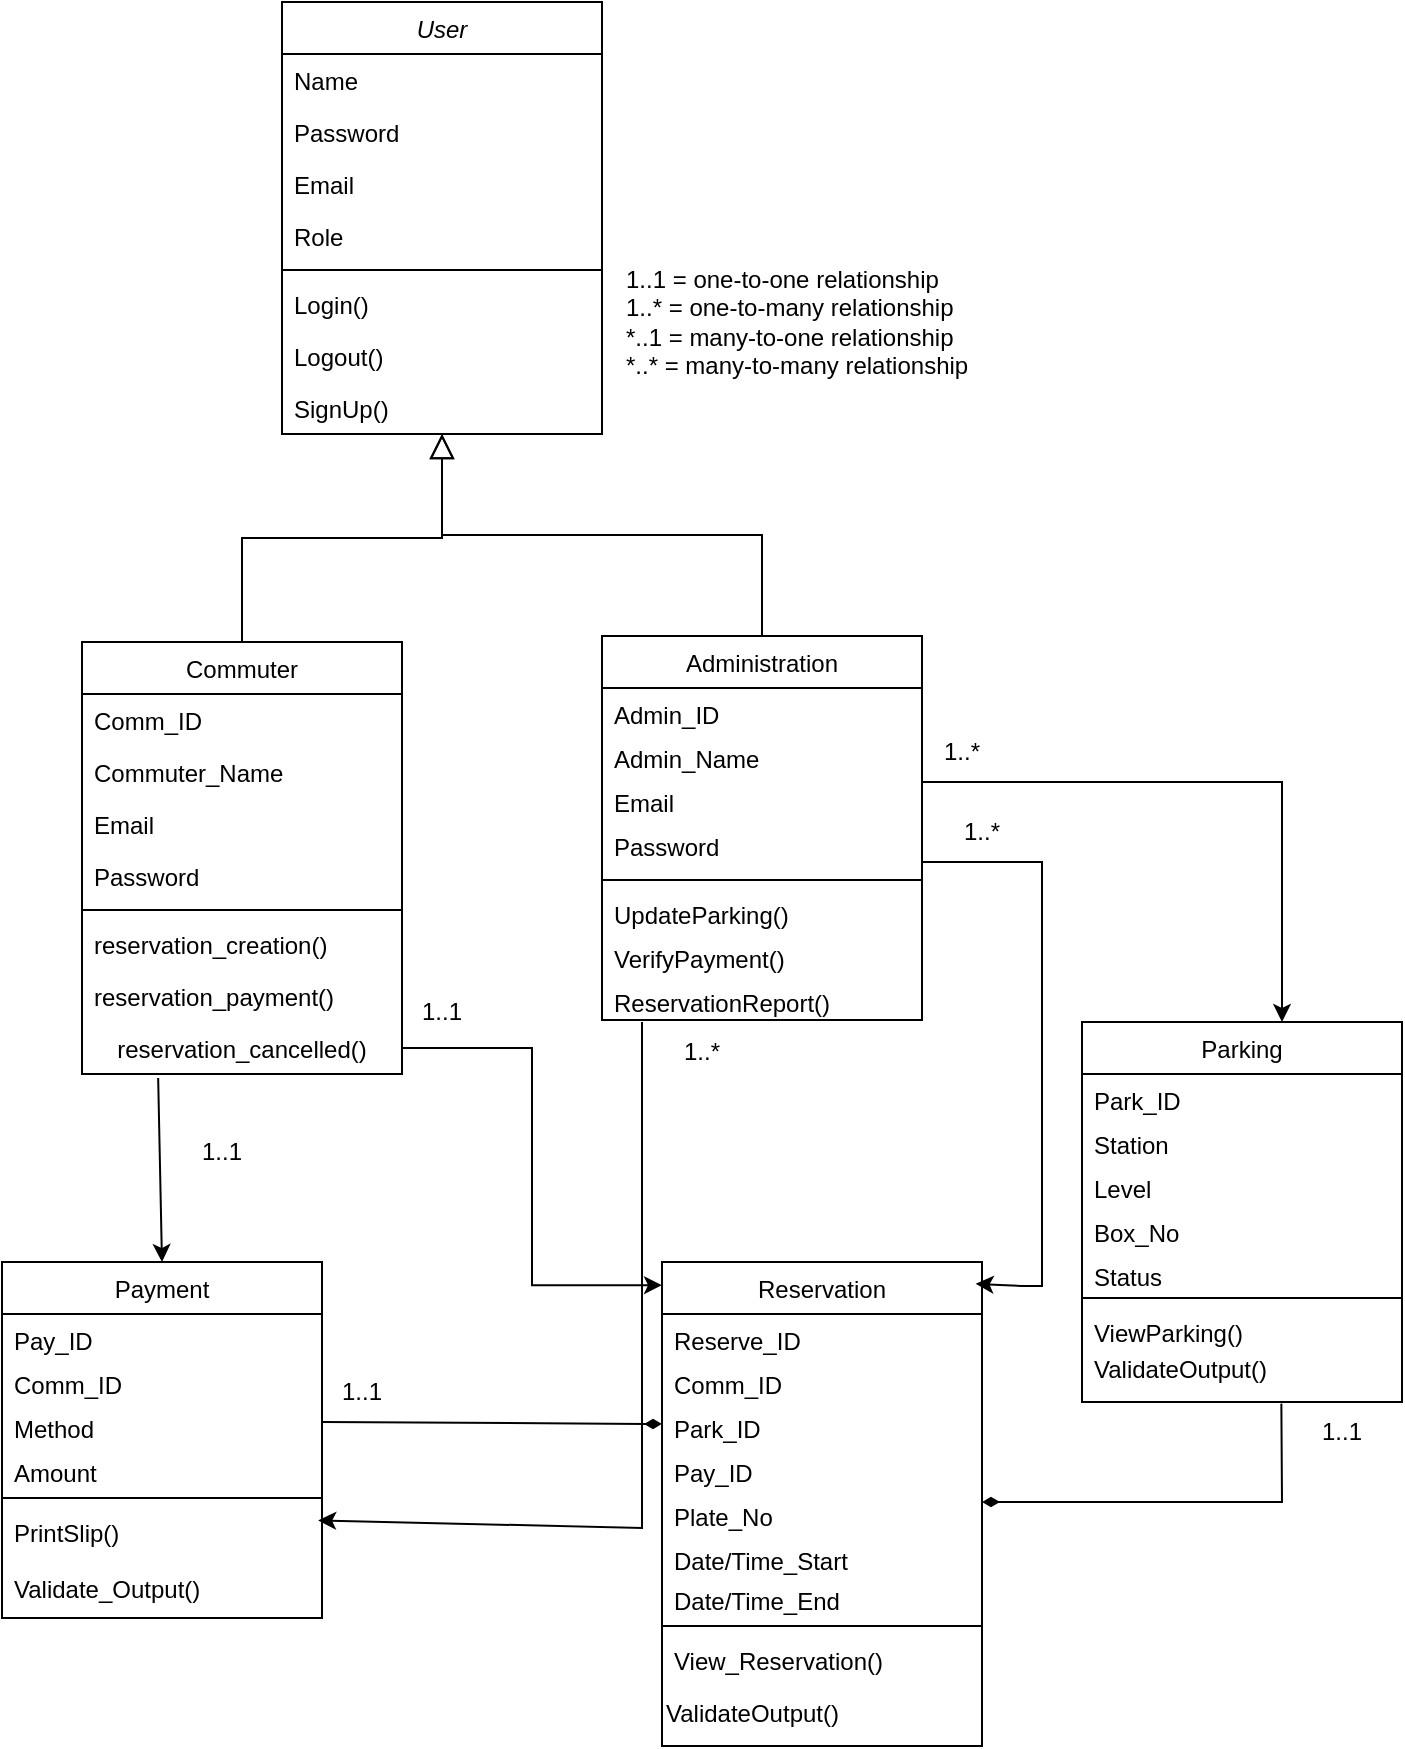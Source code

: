 <mxfile version="24.7.17">
  <diagram id="C5RBs43oDa-KdzZeNtuy" name="Page-1">
    <mxGraphModel dx="600" dy="349" grid="1" gridSize="10" guides="1" tooltips="1" connect="1" arrows="1" fold="1" page="0" pageScale="1" pageWidth="827" pageHeight="1169" math="0" shadow="0">
      <root>
        <mxCell id="WIyWlLk6GJQsqaUBKTNV-0" />
        <mxCell id="WIyWlLk6GJQsqaUBKTNV-1" parent="WIyWlLk6GJQsqaUBKTNV-0" />
        <mxCell id="zkfFHV4jXpPFQw0GAbJ--0" value="User" style="swimlane;fontStyle=2;align=center;verticalAlign=top;childLayout=stackLayout;horizontal=1;startSize=26;horizontalStack=0;resizeParent=1;resizeLast=0;collapsible=1;marginBottom=0;rounded=0;shadow=0;strokeWidth=1;" parent="WIyWlLk6GJQsqaUBKTNV-1" vertex="1">
          <mxGeometry x="220" y="130" width="160" height="216" as="geometry">
            <mxRectangle x="230" y="140" width="160" height="26" as="alternateBounds" />
          </mxGeometry>
        </mxCell>
        <mxCell id="zkfFHV4jXpPFQw0GAbJ--1" value="Name" style="text;align=left;verticalAlign=top;spacingLeft=4;spacingRight=4;overflow=hidden;rotatable=0;points=[[0,0.5],[1,0.5]];portConstraint=eastwest;" parent="zkfFHV4jXpPFQw0GAbJ--0" vertex="1">
          <mxGeometry y="26" width="160" height="26" as="geometry" />
        </mxCell>
        <mxCell id="zkfFHV4jXpPFQw0GAbJ--2" value="Password" style="text;align=left;verticalAlign=top;spacingLeft=4;spacingRight=4;overflow=hidden;rotatable=0;points=[[0,0.5],[1,0.5]];portConstraint=eastwest;rounded=0;shadow=0;html=0;" parent="zkfFHV4jXpPFQw0GAbJ--0" vertex="1">
          <mxGeometry y="52" width="160" height="26" as="geometry" />
        </mxCell>
        <mxCell id="zkfFHV4jXpPFQw0GAbJ--3" value="Email" style="text;align=left;verticalAlign=top;spacingLeft=4;spacingRight=4;overflow=hidden;rotatable=0;points=[[0,0.5],[1,0.5]];portConstraint=eastwest;rounded=0;shadow=0;html=0;" parent="zkfFHV4jXpPFQw0GAbJ--0" vertex="1">
          <mxGeometry y="78" width="160" height="26" as="geometry" />
        </mxCell>
        <mxCell id="ViRK7oI7fKL4j1NrzcXC-0" value="Role" style="text;align=left;verticalAlign=top;spacingLeft=4;spacingRight=4;overflow=hidden;rotatable=0;points=[[0,0.5],[1,0.5]];portConstraint=eastwest;rounded=0;shadow=0;html=0;" parent="zkfFHV4jXpPFQw0GAbJ--0" vertex="1">
          <mxGeometry y="104" width="160" height="26" as="geometry" />
        </mxCell>
        <mxCell id="zkfFHV4jXpPFQw0GAbJ--4" value="" style="line;html=1;strokeWidth=1;align=left;verticalAlign=middle;spacingTop=-1;spacingLeft=3;spacingRight=3;rotatable=0;labelPosition=right;points=[];portConstraint=eastwest;" parent="zkfFHV4jXpPFQw0GAbJ--0" vertex="1">
          <mxGeometry y="130" width="160" height="8" as="geometry" />
        </mxCell>
        <mxCell id="zkfFHV4jXpPFQw0GAbJ--5" value="Login()" style="text;align=left;verticalAlign=top;spacingLeft=4;spacingRight=4;overflow=hidden;rotatable=0;points=[[0,0.5],[1,0.5]];portConstraint=eastwest;" parent="zkfFHV4jXpPFQw0GAbJ--0" vertex="1">
          <mxGeometry y="138" width="160" height="26" as="geometry" />
        </mxCell>
        <mxCell id="aDv1AkRosCCKLG4tPooD-1" value="Logout()" style="text;align=left;verticalAlign=top;spacingLeft=4;spacingRight=4;overflow=hidden;rotatable=0;points=[[0,0.5],[1,0.5]];portConstraint=eastwest;" parent="zkfFHV4jXpPFQw0GAbJ--0" vertex="1">
          <mxGeometry y="164" width="160" height="26" as="geometry" />
        </mxCell>
        <mxCell id="aDv1AkRosCCKLG4tPooD-3" value="SignUp()" style="text;align=left;verticalAlign=top;spacingLeft=4;spacingRight=4;overflow=hidden;rotatable=0;points=[[0,0.5],[1,0.5]];portConstraint=eastwest;" parent="zkfFHV4jXpPFQw0GAbJ--0" vertex="1">
          <mxGeometry y="190" width="160" height="26" as="geometry" />
        </mxCell>
        <mxCell id="zkfFHV4jXpPFQw0GAbJ--6" value="Commuter" style="swimlane;fontStyle=0;align=center;verticalAlign=top;childLayout=stackLayout;horizontal=1;startSize=26;horizontalStack=0;resizeParent=1;resizeLast=0;collapsible=1;marginBottom=0;rounded=0;shadow=0;strokeWidth=1;" parent="WIyWlLk6GJQsqaUBKTNV-1" vertex="1">
          <mxGeometry x="120" y="450" width="160" height="216" as="geometry">
            <mxRectangle x="130" y="380" width="160" height="26" as="alternateBounds" />
          </mxGeometry>
        </mxCell>
        <mxCell id="zkfFHV4jXpPFQw0GAbJ--7" value="Comm_ID" style="text;align=left;verticalAlign=top;spacingLeft=4;spacingRight=4;overflow=hidden;rotatable=0;points=[[0,0.5],[1,0.5]];portConstraint=eastwest;" parent="zkfFHV4jXpPFQw0GAbJ--6" vertex="1">
          <mxGeometry y="26" width="160" height="26" as="geometry" />
        </mxCell>
        <mxCell id="zkfFHV4jXpPFQw0GAbJ--8" value="Commuter_Name" style="text;align=left;verticalAlign=top;spacingLeft=4;spacingRight=4;overflow=hidden;rotatable=0;points=[[0,0.5],[1,0.5]];portConstraint=eastwest;rounded=0;shadow=0;html=0;" parent="zkfFHV4jXpPFQw0GAbJ--6" vertex="1">
          <mxGeometry y="52" width="160" height="26" as="geometry" />
        </mxCell>
        <mxCell id="aDv1AkRosCCKLG4tPooD-6" value="Email" style="text;align=left;verticalAlign=top;spacingLeft=4;spacingRight=4;overflow=hidden;rotatable=0;points=[[0,0.5],[1,0.5]];portConstraint=eastwest;rounded=0;shadow=0;html=0;" parent="zkfFHV4jXpPFQw0GAbJ--6" vertex="1">
          <mxGeometry y="78" width="160" height="26" as="geometry" />
        </mxCell>
        <mxCell id="ViRK7oI7fKL4j1NrzcXC-1" value="Password" style="text;align=left;verticalAlign=top;spacingLeft=4;spacingRight=4;overflow=hidden;rotatable=0;points=[[0,0.5],[1,0.5]];portConstraint=eastwest;rounded=0;shadow=0;html=0;" parent="zkfFHV4jXpPFQw0GAbJ--6" vertex="1">
          <mxGeometry y="104" width="160" height="26" as="geometry" />
        </mxCell>
        <mxCell id="zkfFHV4jXpPFQw0GAbJ--9" value="" style="line;html=1;strokeWidth=1;align=left;verticalAlign=middle;spacingTop=-1;spacingLeft=3;spacingRight=3;rotatable=0;labelPosition=right;points=[];portConstraint=eastwest;" parent="zkfFHV4jXpPFQw0GAbJ--6" vertex="1">
          <mxGeometry y="130" width="160" height="8" as="geometry" />
        </mxCell>
        <mxCell id="zkfFHV4jXpPFQw0GAbJ--11" value="reservation_creation()" style="text;align=left;verticalAlign=top;spacingLeft=4;spacingRight=4;overflow=hidden;rotatable=0;points=[[0,0.5],[1,0.5]];portConstraint=eastwest;whiteSpace=wrap;" parent="zkfFHV4jXpPFQw0GAbJ--6" vertex="1">
          <mxGeometry y="138" width="160" height="26" as="geometry" />
        </mxCell>
        <mxCell id="aDv1AkRosCCKLG4tPooD-7" value="reservation_payment()" style="text;align=left;verticalAlign=top;spacingLeft=4;spacingRight=4;overflow=hidden;rotatable=0;points=[[0,0.5],[1,0.5]];portConstraint=eastwest;" parent="zkfFHV4jXpPFQw0GAbJ--6" vertex="1">
          <mxGeometry y="164" width="160" height="26" as="geometry" />
        </mxCell>
        <mxCell id="aDv1AkRosCCKLG4tPooD-8" value="reservation_cancelled()" style="text;align=center;verticalAlign=top;spacingLeft=4;spacingRight=4;overflow=hidden;rotatable=0;points=[[0,0.5],[1,0.5]];portConstraint=eastwest;" parent="zkfFHV4jXpPFQw0GAbJ--6" vertex="1">
          <mxGeometry y="190" width="160" height="26" as="geometry" />
        </mxCell>
        <mxCell id="zkfFHV4jXpPFQw0GAbJ--12" value="" style="endArrow=block;endSize=10;endFill=0;shadow=0;strokeWidth=1;rounded=0;curved=0;edgeStyle=elbowEdgeStyle;elbow=vertical;" parent="WIyWlLk6GJQsqaUBKTNV-1" source="zkfFHV4jXpPFQw0GAbJ--6" target="zkfFHV4jXpPFQw0GAbJ--0" edge="1">
          <mxGeometry width="160" relative="1" as="geometry">
            <mxPoint x="200" y="203" as="sourcePoint" />
            <mxPoint x="200" y="203" as="targetPoint" />
          </mxGeometry>
        </mxCell>
        <mxCell id="zkfFHV4jXpPFQw0GAbJ--13" value="Administration" style="swimlane;fontStyle=0;align=center;verticalAlign=top;childLayout=stackLayout;horizontal=1;startSize=26;horizontalStack=0;resizeParent=1;resizeLast=0;collapsible=1;marginBottom=0;rounded=0;shadow=0;strokeWidth=1;" parent="WIyWlLk6GJQsqaUBKTNV-1" vertex="1">
          <mxGeometry x="380" y="447" width="160" height="192" as="geometry">
            <mxRectangle x="340" y="380" width="170" height="26" as="alternateBounds" />
          </mxGeometry>
        </mxCell>
        <mxCell id="zkfFHV4jXpPFQw0GAbJ--14" value="Admin_ID" style="text;align=left;verticalAlign=top;spacingLeft=4;spacingRight=4;overflow=hidden;rotatable=0;points=[[0,0.5],[1,0.5]];portConstraint=eastwest;" parent="zkfFHV4jXpPFQw0GAbJ--13" vertex="1">
          <mxGeometry y="26" width="160" height="22" as="geometry" />
        </mxCell>
        <mxCell id="aDv1AkRosCCKLG4tPooD-9" value="Admin_Name" style="text;align=left;verticalAlign=top;spacingLeft=4;spacingRight=4;overflow=hidden;rotatable=0;points=[[0,0.5],[1,0.5]];portConstraint=eastwest;" parent="zkfFHV4jXpPFQw0GAbJ--13" vertex="1">
          <mxGeometry y="48" width="160" height="22" as="geometry" />
        </mxCell>
        <mxCell id="aDv1AkRosCCKLG4tPooD-12" value="Email" style="text;align=left;verticalAlign=top;spacingLeft=4;spacingRight=4;overflow=hidden;rotatable=0;points=[[0,0.5],[1,0.5]];portConstraint=eastwest;" parent="zkfFHV4jXpPFQw0GAbJ--13" vertex="1">
          <mxGeometry y="70" width="160" height="22" as="geometry" />
        </mxCell>
        <mxCell id="ViRK7oI7fKL4j1NrzcXC-2" value="Password" style="text;align=left;verticalAlign=top;spacingLeft=4;spacingRight=4;overflow=hidden;rotatable=0;points=[[0,0.5],[1,0.5]];portConstraint=eastwest;rounded=0;shadow=0;html=0;" parent="zkfFHV4jXpPFQw0GAbJ--13" vertex="1">
          <mxGeometry y="92" width="160" height="26" as="geometry" />
        </mxCell>
        <mxCell id="zkfFHV4jXpPFQw0GAbJ--15" value="" style="line;html=1;strokeWidth=1;align=left;verticalAlign=middle;spacingTop=-1;spacingLeft=3;spacingRight=3;rotatable=0;labelPosition=right;points=[];portConstraint=eastwest;" parent="zkfFHV4jXpPFQw0GAbJ--13" vertex="1">
          <mxGeometry y="118" width="160" height="8" as="geometry" />
        </mxCell>
        <mxCell id="aDv1AkRosCCKLG4tPooD-10" value="UpdateParking()" style="text;align=left;verticalAlign=top;spacingLeft=4;spacingRight=4;overflow=hidden;rotatable=0;points=[[0,0.5],[1,0.5]];portConstraint=eastwest;" parent="zkfFHV4jXpPFQw0GAbJ--13" vertex="1">
          <mxGeometry y="126" width="160" height="22" as="geometry" />
        </mxCell>
        <mxCell id="aDv1AkRosCCKLG4tPooD-13" value="VerifyPayment()" style="text;align=left;verticalAlign=top;spacingLeft=4;spacingRight=4;overflow=hidden;rotatable=0;points=[[0,0.5],[1,0.5]];portConstraint=eastwest;" parent="zkfFHV4jXpPFQw0GAbJ--13" vertex="1">
          <mxGeometry y="148" width="160" height="22" as="geometry" />
        </mxCell>
        <mxCell id="AZ-A1LtW8q107fS81VR0-0" value="ReservationReport()" style="text;align=left;verticalAlign=top;spacingLeft=4;spacingRight=4;overflow=hidden;rotatable=0;points=[[0,0.5],[1,0.5]];portConstraint=eastwest;" parent="zkfFHV4jXpPFQw0GAbJ--13" vertex="1">
          <mxGeometry y="170" width="160" height="22" as="geometry" />
        </mxCell>
        <mxCell id="zkfFHV4jXpPFQw0GAbJ--16" value="" style="endArrow=block;endSize=10;endFill=0;shadow=0;strokeWidth=1;rounded=0;curved=0;edgeStyle=elbowEdgeStyle;elbow=vertical;" parent="WIyWlLk6GJQsqaUBKTNV-1" source="zkfFHV4jXpPFQw0GAbJ--13" target="zkfFHV4jXpPFQw0GAbJ--0" edge="1">
          <mxGeometry width="160" relative="1" as="geometry">
            <mxPoint x="210" y="373" as="sourcePoint" />
            <mxPoint x="310" y="271" as="targetPoint" />
            <Array as="points" />
          </mxGeometry>
        </mxCell>
        <mxCell id="aDv1AkRosCCKLG4tPooD-15" value="Reservation" style="swimlane;fontStyle=0;align=center;verticalAlign=top;childLayout=stackLayout;horizontal=1;startSize=26;horizontalStack=0;resizeParent=1;resizeLast=0;collapsible=1;marginBottom=0;rounded=0;shadow=0;strokeWidth=1;" parent="WIyWlLk6GJQsqaUBKTNV-1" vertex="1">
          <mxGeometry x="410" y="760" width="160" height="242" as="geometry">
            <mxRectangle x="340" y="380" width="170" height="26" as="alternateBounds" />
          </mxGeometry>
        </mxCell>
        <mxCell id="aDv1AkRosCCKLG4tPooD-16" value="Reserve_ID" style="text;align=left;verticalAlign=top;spacingLeft=4;spacingRight=4;overflow=hidden;rotatable=0;points=[[0,0.5],[1,0.5]];portConstraint=eastwest;" parent="aDv1AkRosCCKLG4tPooD-15" vertex="1">
          <mxGeometry y="26" width="160" height="22" as="geometry" />
        </mxCell>
        <mxCell id="dKrPLsF5q_KKnBjpNpJ5-7" value="Comm_ID" style="text;align=left;verticalAlign=top;spacingLeft=4;spacingRight=4;overflow=hidden;rotatable=0;points=[[0,0.5],[1,0.5]];portConstraint=eastwest;" parent="aDv1AkRosCCKLG4tPooD-15" vertex="1">
          <mxGeometry y="48" width="160" height="22" as="geometry" />
        </mxCell>
        <mxCell id="dKrPLsF5q_KKnBjpNpJ5-10" value="Park_ID" style="text;align=left;verticalAlign=top;spacingLeft=4;spacingRight=4;overflow=hidden;rotatable=0;points=[[0,0.5],[1,0.5]];portConstraint=eastwest;" parent="aDv1AkRosCCKLG4tPooD-15" vertex="1">
          <mxGeometry y="70" width="160" height="22" as="geometry" />
        </mxCell>
        <mxCell id="dKrPLsF5q_KKnBjpNpJ5-9" value="Pay_ID" style="text;align=left;verticalAlign=top;spacingLeft=4;spacingRight=4;overflow=hidden;rotatable=0;points=[[0,0.5],[1,0.5]];portConstraint=eastwest;" parent="aDv1AkRosCCKLG4tPooD-15" vertex="1">
          <mxGeometry y="92" width="160" height="22" as="geometry" />
        </mxCell>
        <mxCell id="hHhvHuqFeYjcFd_zCg6W-0" value="Plate_No" style="text;align=left;verticalAlign=top;spacingLeft=4;spacingRight=4;overflow=hidden;rotatable=0;points=[[0,0.5],[1,0.5]];portConstraint=eastwest;" parent="aDv1AkRosCCKLG4tPooD-15" vertex="1">
          <mxGeometry y="114" width="160" height="22" as="geometry" />
        </mxCell>
        <mxCell id="aDv1AkRosCCKLG4tPooD-17" value="Date/Time_Start" style="text;align=left;verticalAlign=top;spacingLeft=4;spacingRight=4;overflow=hidden;rotatable=0;points=[[0,0.5],[1,0.5]];portConstraint=eastwest;" parent="aDv1AkRosCCKLG4tPooD-15" vertex="1">
          <mxGeometry y="136" width="160" height="20" as="geometry" />
        </mxCell>
        <mxCell id="aDv1AkRosCCKLG4tPooD-18" value="Date/Time_End" style="text;align=left;verticalAlign=top;spacingLeft=4;spacingRight=4;overflow=hidden;rotatable=0;points=[[0,0.5],[1,0.5]];portConstraint=eastwest;" parent="aDv1AkRosCCKLG4tPooD-15" vertex="1">
          <mxGeometry y="156" width="160" height="22" as="geometry" />
        </mxCell>
        <mxCell id="aDv1AkRosCCKLG4tPooD-19" value="" style="line;html=1;strokeWidth=1;align=left;verticalAlign=middle;spacingTop=-1;spacingLeft=3;spacingRight=3;rotatable=0;labelPosition=right;points=[];portConstraint=eastwest;" parent="aDv1AkRosCCKLG4tPooD-15" vertex="1">
          <mxGeometry y="178" width="160" height="8" as="geometry" />
        </mxCell>
        <mxCell id="aDv1AkRosCCKLG4tPooD-20" value="View_Reservation()" style="text;align=left;verticalAlign=top;spacingLeft=4;spacingRight=4;overflow=hidden;rotatable=0;points=[[0,0.5],[1,0.5]];portConstraint=eastwest;" parent="aDv1AkRosCCKLG4tPooD-15" vertex="1">
          <mxGeometry y="186" width="160" height="26" as="geometry" />
        </mxCell>
        <mxCell id="AZ-A1LtW8q107fS81VR0-1" value="&lt;span style=&quot;text-wrap: nowrap;&quot;&gt;ValidateOutput()&lt;/span&gt;" style="text;whiteSpace=wrap;html=1;align=left;" parent="aDv1AkRosCCKLG4tPooD-15" vertex="1">
          <mxGeometry y="212" width="160" height="30" as="geometry" />
        </mxCell>
        <mxCell id="dKrPLsF5q_KKnBjpNpJ5-25" value="" style="edgeStyle=orthogonalEdgeStyle;rounded=0;orthogonalLoop=1;jettySize=auto;html=1;exitX=0;exitY=0.048;exitDx=0;exitDy=0;exitPerimeter=0;startArrow=classic;startFill=1;endArrow=none;endFill=0;" parent="WIyWlLk6GJQsqaUBKTNV-1" source="aDv1AkRosCCKLG4tPooD-15" target="aDv1AkRosCCKLG4tPooD-8" edge="1">
          <mxGeometry relative="1" as="geometry" />
        </mxCell>
        <mxCell id="dKrPLsF5q_KKnBjpNpJ5-4" value="1..1" style="text;html=1;align=center;verticalAlign=middle;whiteSpace=wrap;rounded=0;" parent="WIyWlLk6GJQsqaUBKTNV-1" vertex="1">
          <mxGeometry x="270" y="620" width="60" height="30" as="geometry" />
        </mxCell>
        <mxCell id="dKrPLsF5q_KKnBjpNpJ5-11" value="" style="endArrow=classic;html=1;rounded=0;entryX=0.98;entryY=0.045;entryDx=0;entryDy=0;exitX=0;exitY=1;exitDx=0;exitDy=0;entryPerimeter=0;" parent="WIyWlLk6GJQsqaUBKTNV-1" source="dKrPLsF5q_KKnBjpNpJ5-12" target="aDv1AkRosCCKLG4tPooD-15" edge="1">
          <mxGeometry width="50" height="50" relative="1" as="geometry">
            <mxPoint x="560" y="860" as="sourcePoint" />
            <mxPoint x="560" y="960" as="targetPoint" />
            <Array as="points">
              <mxPoint x="600" y="560" />
              <mxPoint x="600" y="750" />
              <mxPoint x="600" y="772" />
              <mxPoint x="590" y="772" />
            </Array>
          </mxGeometry>
        </mxCell>
        <mxCell id="dKrPLsF5q_KKnBjpNpJ5-12" value="1..*" style="text;html=1;align=center;verticalAlign=middle;whiteSpace=wrap;rounded=0;" parent="WIyWlLk6GJQsqaUBKTNV-1" vertex="1">
          <mxGeometry x="540" y="530" width="60" height="30" as="geometry" />
        </mxCell>
        <mxCell id="dKrPLsF5q_KKnBjpNpJ5-14" value="Payment" style="swimlane;fontStyle=0;align=center;verticalAlign=top;childLayout=stackLayout;horizontal=1;startSize=26;horizontalStack=0;resizeParent=1;resizeLast=0;collapsible=1;marginBottom=0;rounded=0;shadow=0;strokeWidth=1;" parent="WIyWlLk6GJQsqaUBKTNV-1" vertex="1">
          <mxGeometry x="80" y="760" width="160" height="178" as="geometry">
            <mxRectangle x="340" y="380" width="170" height="26" as="alternateBounds" />
          </mxGeometry>
        </mxCell>
        <mxCell id="dKrPLsF5q_KKnBjpNpJ5-16" value="Pay_ID" style="text;align=left;verticalAlign=top;spacingLeft=4;spacingRight=4;overflow=hidden;rotatable=0;points=[[0,0.5],[1,0.5]];portConstraint=eastwest;" parent="dKrPLsF5q_KKnBjpNpJ5-14" vertex="1">
          <mxGeometry y="26" width="160" height="22" as="geometry" />
        </mxCell>
        <mxCell id="dKrPLsF5q_KKnBjpNpJ5-15" value="Comm_ID" style="text;align=left;verticalAlign=top;spacingLeft=4;spacingRight=4;overflow=hidden;rotatable=0;points=[[0,0.5],[1,0.5]];portConstraint=eastwest;" parent="dKrPLsF5q_KKnBjpNpJ5-14" vertex="1">
          <mxGeometry y="48" width="160" height="22" as="geometry" />
        </mxCell>
        <mxCell id="dKrPLsF5q_KKnBjpNpJ5-17" value="Method" style="text;align=left;verticalAlign=top;spacingLeft=4;spacingRight=4;overflow=hidden;rotatable=0;points=[[0,0.5],[1,0.5]];portConstraint=eastwest;" parent="dKrPLsF5q_KKnBjpNpJ5-14" vertex="1">
          <mxGeometry y="70" width="160" height="22" as="geometry" />
        </mxCell>
        <mxCell id="dKrPLsF5q_KKnBjpNpJ5-18" value="Amount" style="text;align=left;verticalAlign=top;spacingLeft=4;spacingRight=4;overflow=hidden;rotatable=0;points=[[0,0.5],[1,0.5]];portConstraint=eastwest;" parent="dKrPLsF5q_KKnBjpNpJ5-14" vertex="1">
          <mxGeometry y="92" width="160" height="22" as="geometry" />
        </mxCell>
        <mxCell id="dKrPLsF5q_KKnBjpNpJ5-22" value="" style="line;html=1;strokeWidth=1;align=left;verticalAlign=middle;spacingTop=-1;spacingLeft=3;spacingRight=3;rotatable=0;labelPosition=right;points=[];portConstraint=eastwest;" parent="dKrPLsF5q_KKnBjpNpJ5-14" vertex="1">
          <mxGeometry y="114" width="160" height="8" as="geometry" />
        </mxCell>
        <mxCell id="dKrPLsF5q_KKnBjpNpJ5-23" value="PrintSlip()" style="text;align=left;verticalAlign=top;spacingLeft=4;spacingRight=4;overflow=hidden;rotatable=0;points=[[0,0.5],[1,0.5]];portConstraint=eastwest;" parent="dKrPLsF5q_KKnBjpNpJ5-14" vertex="1">
          <mxGeometry y="122" width="160" height="28" as="geometry" />
        </mxCell>
        <mxCell id="AZ-A1LtW8q107fS81VR0-3" value="Validate_Output()" style="text;align=left;verticalAlign=top;spacingLeft=4;spacingRight=4;overflow=hidden;rotatable=0;points=[[0,0.5],[1,0.5]];portConstraint=eastwest;" parent="dKrPLsF5q_KKnBjpNpJ5-14" vertex="1">
          <mxGeometry y="150" width="160" height="28" as="geometry" />
        </mxCell>
        <mxCell id="dKrPLsF5q_KKnBjpNpJ5-24" value="" style="endArrow=classic;html=1;rounded=0;entryX=0.5;entryY=0;entryDx=0;entryDy=0;exitX=0.238;exitY=1.077;exitDx=0;exitDy=0;exitPerimeter=0;" parent="WIyWlLk6GJQsqaUBKTNV-1" source="aDv1AkRosCCKLG4tPooD-8" target="dKrPLsF5q_KKnBjpNpJ5-14" edge="1">
          <mxGeometry width="50" height="50" relative="1" as="geometry">
            <mxPoint x="100" y="680" as="sourcePoint" />
            <mxPoint x="200" y="680" as="targetPoint" />
          </mxGeometry>
        </mxCell>
        <mxCell id="dKrPLsF5q_KKnBjpNpJ5-26" value="1..1" style="text;html=1;align=center;verticalAlign=middle;whiteSpace=wrap;rounded=0;" parent="WIyWlLk6GJQsqaUBKTNV-1" vertex="1">
          <mxGeometry x="160" y="690" width="60" height="30" as="geometry" />
        </mxCell>
        <mxCell id="dKrPLsF5q_KKnBjpNpJ5-27" value="Parking" style="swimlane;fontStyle=0;align=center;verticalAlign=top;childLayout=stackLayout;horizontal=1;startSize=26;horizontalStack=0;resizeParent=1;resizeLast=0;collapsible=1;marginBottom=0;rounded=0;shadow=0;strokeWidth=1;" parent="WIyWlLk6GJQsqaUBKTNV-1" vertex="1">
          <mxGeometry x="620" y="640" width="160" height="190" as="geometry">
            <mxRectangle x="340" y="380" width="170" height="26" as="alternateBounds" />
          </mxGeometry>
        </mxCell>
        <mxCell id="dKrPLsF5q_KKnBjpNpJ5-32" value="Park_ID" style="text;align=left;verticalAlign=top;spacingLeft=4;spacingRight=4;overflow=hidden;rotatable=0;points=[[0,0.5],[1,0.5]];portConstraint=eastwest;rounded=1;" parent="dKrPLsF5q_KKnBjpNpJ5-27" vertex="1">
          <mxGeometry y="26" width="160" height="22" as="geometry" />
        </mxCell>
        <mxCell id="dKrPLsF5q_KKnBjpNpJ5-30" value="Station" style="text;align=left;verticalAlign=top;spacingLeft=4;spacingRight=4;overflow=hidden;rotatable=0;points=[[0,0.5],[1,0.5]];portConstraint=eastwest;" parent="dKrPLsF5q_KKnBjpNpJ5-27" vertex="1">
          <mxGeometry y="48" width="160" height="22" as="geometry" />
        </mxCell>
        <mxCell id="dKrPLsF5q_KKnBjpNpJ5-31" value="Level" style="text;align=left;verticalAlign=top;spacingLeft=4;spacingRight=4;overflow=hidden;rotatable=0;points=[[0,0.5],[1,0.5]];portConstraint=eastwest;" parent="dKrPLsF5q_KKnBjpNpJ5-27" vertex="1">
          <mxGeometry y="70" width="160" height="22" as="geometry" />
        </mxCell>
        <mxCell id="dKrPLsF5q_KKnBjpNpJ5-43" value="Box_No" style="text;align=left;verticalAlign=top;spacingLeft=4;spacingRight=4;overflow=hidden;rotatable=0;points=[[0,0.5],[1,0.5]];portConstraint=eastwest;" parent="dKrPLsF5q_KKnBjpNpJ5-27" vertex="1">
          <mxGeometry y="92" width="160" height="22" as="geometry" />
        </mxCell>
        <mxCell id="dKrPLsF5q_KKnBjpNpJ5-33" value="Status" style="text;align=left;verticalAlign=top;spacingLeft=4;spacingRight=4;overflow=hidden;rotatable=0;points=[[0,0.5],[1,0.5]];portConstraint=eastwest;" parent="dKrPLsF5q_KKnBjpNpJ5-27" vertex="1">
          <mxGeometry y="114" width="160" height="20" as="geometry" />
        </mxCell>
        <mxCell id="dKrPLsF5q_KKnBjpNpJ5-35" value="" style="line;html=1;strokeWidth=1;align=left;verticalAlign=middle;spacingTop=-1;spacingLeft=3;spacingRight=3;rotatable=0;labelPosition=right;points=[];portConstraint=eastwest;" parent="dKrPLsF5q_KKnBjpNpJ5-27" vertex="1">
          <mxGeometry y="134" width="160" height="8" as="geometry" />
        </mxCell>
        <mxCell id="dKrPLsF5q_KKnBjpNpJ5-36" value="ViewParking()" style="text;align=left;verticalAlign=top;spacingLeft=4;spacingRight=4;overflow=hidden;rotatable=0;points=[[0,0.5],[1,0.5]];portConstraint=eastwest;" parent="dKrPLsF5q_KKnBjpNpJ5-27" vertex="1">
          <mxGeometry y="142" width="160" height="18" as="geometry" />
        </mxCell>
        <mxCell id="AZ-A1LtW8q107fS81VR0-4" value="ValidateOutput()" style="text;align=left;verticalAlign=top;spacingLeft=4;spacingRight=4;overflow=hidden;rotatable=0;points=[[0,0.5],[1,0.5]];portConstraint=eastwest;" parent="dKrPLsF5q_KKnBjpNpJ5-27" vertex="1">
          <mxGeometry y="160" width="160" height="30" as="geometry" />
        </mxCell>
        <mxCell id="dKrPLsF5q_KKnBjpNpJ5-37" value="" style="endArrow=classic;html=1;rounded=0;entryX=0.988;entryY=0.257;entryDx=0;entryDy=0;entryPerimeter=0;exitX=0;exitY=0;exitDx=0;exitDy=0;" parent="WIyWlLk6GJQsqaUBKTNV-1" source="dKrPLsF5q_KKnBjpNpJ5-38" target="dKrPLsF5q_KKnBjpNpJ5-23" edge="1">
          <mxGeometry width="50" height="50" relative="1" as="geometry">
            <mxPoint x="400" y="620" as="sourcePoint" />
            <mxPoint x="360" y="540" as="targetPoint" />
            <Array as="points">
              <mxPoint x="400" y="893" />
            </Array>
          </mxGeometry>
        </mxCell>
        <mxCell id="dKrPLsF5q_KKnBjpNpJ5-38" value="1..*" style="text;html=1;align=center;verticalAlign=middle;whiteSpace=wrap;rounded=0;" parent="WIyWlLk6GJQsqaUBKTNV-1" vertex="1">
          <mxGeometry x="400" y="640" width="60" height="30" as="geometry" />
        </mxCell>
        <mxCell id="dKrPLsF5q_KKnBjpNpJ5-40" value="" style="endArrow=diamondThin;html=1;rounded=0;entryX=0;entryY=0.5;entryDx=0;entryDy=0;endFill=1;" parent="WIyWlLk6GJQsqaUBKTNV-1" target="dKrPLsF5q_KKnBjpNpJ5-10" edge="1">
          <mxGeometry width="50" height="50" relative="1" as="geometry">
            <mxPoint x="240" y="840" as="sourcePoint" />
            <mxPoint x="290" y="790" as="targetPoint" />
          </mxGeometry>
        </mxCell>
        <mxCell id="dKrPLsF5q_KKnBjpNpJ5-41" value="" style="endArrow=none;html=1;rounded=0;endFill=0;startArrow=diamondThin;startFill=1;entryX=0.623;entryY=1.027;entryDx=0;entryDy=0;entryPerimeter=0;" parent="WIyWlLk6GJQsqaUBKTNV-1" target="AZ-A1LtW8q107fS81VR0-4" edge="1">
          <mxGeometry width="50" height="50" relative="1" as="geometry">
            <mxPoint x="570" y="880" as="sourcePoint" />
            <mxPoint x="780" y="880" as="targetPoint" />
            <Array as="points">
              <mxPoint x="720" y="880" />
            </Array>
          </mxGeometry>
        </mxCell>
        <mxCell id="dKrPLsF5q_KKnBjpNpJ5-44" value="1..1" style="text;html=1;align=center;verticalAlign=middle;whiteSpace=wrap;rounded=0;" parent="WIyWlLk6GJQsqaUBKTNV-1" vertex="1">
          <mxGeometry x="720" y="830" width="60" height="30" as="geometry" />
        </mxCell>
        <mxCell id="dKrPLsF5q_KKnBjpNpJ5-45" value="1..1" style="text;html=1;align=center;verticalAlign=middle;whiteSpace=wrap;rounded=0;" parent="WIyWlLk6GJQsqaUBKTNV-1" vertex="1">
          <mxGeometry x="230" y="810" width="60" height="30" as="geometry" />
        </mxCell>
        <mxCell id="dKrPLsF5q_KKnBjpNpJ5-47" value="" style="endArrow=classic;html=1;rounded=0;" parent="WIyWlLk6GJQsqaUBKTNV-1" edge="1">
          <mxGeometry width="50" height="50" relative="1" as="geometry">
            <mxPoint x="540" y="520" as="sourcePoint" />
            <mxPoint x="720" y="640" as="targetPoint" />
            <Array as="points">
              <mxPoint x="720" y="520" />
            </Array>
          </mxGeometry>
        </mxCell>
        <mxCell id="dKrPLsF5q_KKnBjpNpJ5-48" value="1..*" style="text;html=1;align=center;verticalAlign=middle;whiteSpace=wrap;rounded=0;" parent="WIyWlLk6GJQsqaUBKTNV-1" vertex="1">
          <mxGeometry x="530" y="490" width="60" height="30" as="geometry" />
        </mxCell>
        <mxCell id="p5e5canmtX6QGwqfoNke-0" value="1..1 = one-to-one relationship&lt;br&gt;1..* = one-to-many relationship&lt;br&gt;*..1 = many-to-one relationship&lt;br&gt;*..* = many-to-many relationship" style="text;html=1;align=left;verticalAlign=middle;whiteSpace=wrap;rounded=0;" parent="WIyWlLk6GJQsqaUBKTNV-1" vertex="1">
          <mxGeometry x="390" y="250" width="290" height="80" as="geometry" />
        </mxCell>
      </root>
    </mxGraphModel>
  </diagram>
</mxfile>
